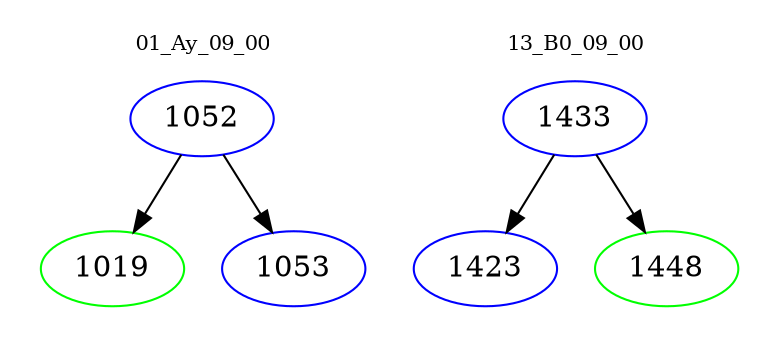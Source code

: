 digraph{
subgraph cluster_0 {
color = white
label = "01_Ay_09_00";
fontsize=10;
T0_1052 [label="1052", color="blue"]
T0_1052 -> T0_1019 [color="black"]
T0_1019 [label="1019", color="green"]
T0_1052 -> T0_1053 [color="black"]
T0_1053 [label="1053", color="blue"]
}
subgraph cluster_1 {
color = white
label = "13_B0_09_00";
fontsize=10;
T1_1433 [label="1433", color="blue"]
T1_1433 -> T1_1423 [color="black"]
T1_1423 [label="1423", color="blue"]
T1_1433 -> T1_1448 [color="black"]
T1_1448 [label="1448", color="green"]
}
}
